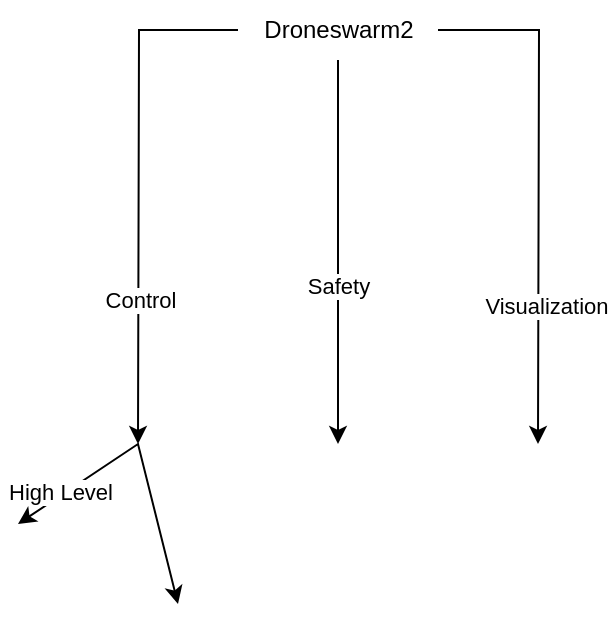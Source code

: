 <mxfile version="26.0.12">
  <diagram name="Page-1" id="ZyI50GSD2OCSiYya33_l">
    <mxGraphModel dx="2074" dy="1134" grid="1" gridSize="10" guides="1" tooltips="1" connect="1" arrows="1" fold="1" page="1" pageScale="1" pageWidth="850" pageHeight="1100" math="0" shadow="0">
      <root>
        <mxCell id="0" />
        <mxCell id="1" parent="0" />
        <mxCell id="YGHJIajYnW2gjYeQ1du6-2" style="edgeStyle=orthogonalEdgeStyle;rounded=0;orthogonalLoop=1;jettySize=auto;html=1;" edge="1" parent="1" source="YGHJIajYnW2gjYeQ1du6-1">
          <mxGeometry relative="1" as="geometry">
            <mxPoint x="400" y="400" as="targetPoint" />
          </mxGeometry>
        </mxCell>
        <mxCell id="YGHJIajYnW2gjYeQ1du6-3" value="Safety" style="edgeLabel;html=1;align=center;verticalAlign=middle;resizable=0;points=[];" vertex="1" connectable="0" parent="YGHJIajYnW2gjYeQ1du6-2">
          <mxGeometry x="0.934" y="1" relative="1" as="geometry">
            <mxPoint x="-1" y="-73" as="offset" />
          </mxGeometry>
        </mxCell>
        <mxCell id="YGHJIajYnW2gjYeQ1du6-4" style="edgeStyle=orthogonalEdgeStyle;rounded=0;orthogonalLoop=1;jettySize=auto;html=1;" edge="1" parent="1" source="YGHJIajYnW2gjYeQ1du6-1">
          <mxGeometry relative="1" as="geometry">
            <mxPoint x="300" y="400" as="targetPoint" />
          </mxGeometry>
        </mxCell>
        <mxCell id="YGHJIajYnW2gjYeQ1du6-7" value="Control" style="edgeLabel;html=1;align=center;verticalAlign=middle;resizable=0;points=[];" vertex="1" connectable="0" parent="YGHJIajYnW2gjYeQ1du6-4">
          <mxGeometry x="0.446" y="1" relative="1" as="geometry">
            <mxPoint y="-1" as="offset" />
          </mxGeometry>
        </mxCell>
        <mxCell id="YGHJIajYnW2gjYeQ1du6-6" style="edgeStyle=orthogonalEdgeStyle;rounded=0;orthogonalLoop=1;jettySize=auto;html=1;" edge="1" parent="1" source="YGHJIajYnW2gjYeQ1du6-1">
          <mxGeometry relative="1" as="geometry">
            <mxPoint x="500" y="400" as="targetPoint" />
          </mxGeometry>
        </mxCell>
        <mxCell id="YGHJIajYnW2gjYeQ1du6-8" value="Visualization" style="edgeLabel;html=1;align=center;verticalAlign=middle;resizable=0;points=[];" vertex="1" connectable="0" parent="YGHJIajYnW2gjYeQ1du6-6">
          <mxGeometry x="0.464" y="4" relative="1" as="geometry">
            <mxPoint as="offset" />
          </mxGeometry>
        </mxCell>
        <mxCell id="YGHJIajYnW2gjYeQ1du6-1" value="&lt;div&gt;Droneswarm2&lt;/div&gt;" style="text;html=1;align=center;verticalAlign=middle;resizable=0;points=[];autosize=1;strokeColor=none;fillColor=none;" vertex="1" parent="1">
          <mxGeometry x="350" y="178" width="100" height="30" as="geometry" />
        </mxCell>
        <mxCell id="YGHJIajYnW2gjYeQ1du6-10" value="" style="endArrow=classic;startArrow=classic;html=1;rounded=0;" edge="1" parent="1">
          <mxGeometry width="50" height="50" relative="1" as="geometry">
            <mxPoint x="240" y="440" as="sourcePoint" />
            <mxPoint x="320" y="480" as="targetPoint" />
            <Array as="points">
              <mxPoint x="300" y="400" />
            </Array>
          </mxGeometry>
        </mxCell>
        <mxCell id="YGHJIajYnW2gjYeQ1du6-11" value="High Level" style="edgeLabel;html=1;align=center;verticalAlign=middle;resizable=0;points=[];" vertex="1" connectable="0" parent="YGHJIajYnW2gjYeQ1du6-10">
          <mxGeometry x="-0.659" y="2" relative="1" as="geometry">
            <mxPoint as="offset" />
          </mxGeometry>
        </mxCell>
      </root>
    </mxGraphModel>
  </diagram>
</mxfile>
